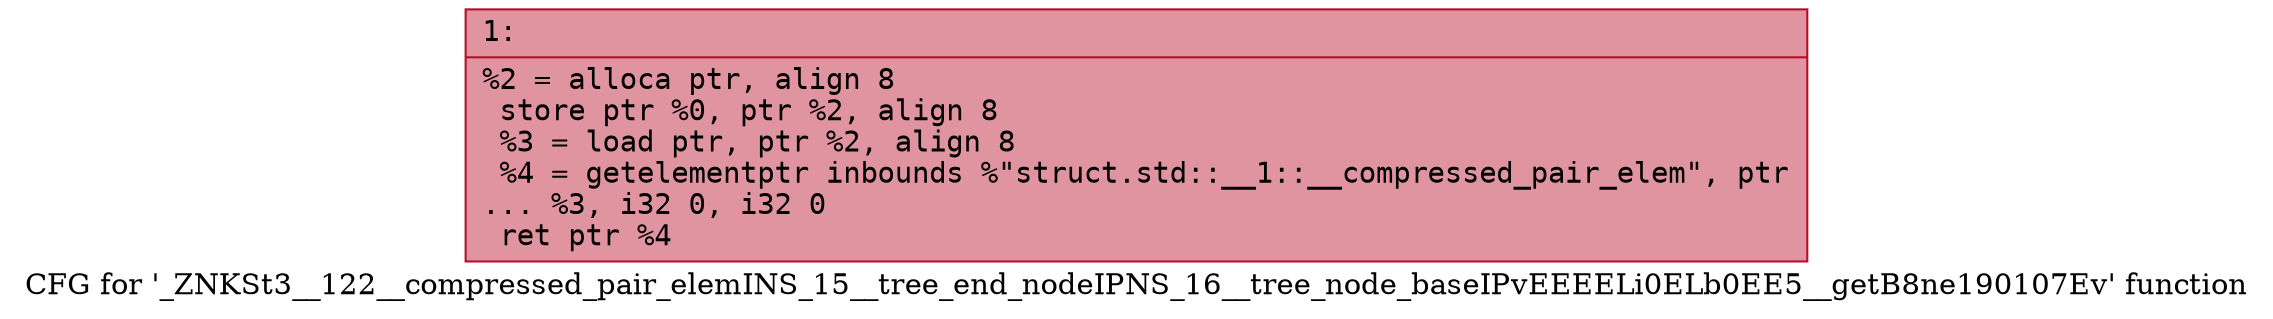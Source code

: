 digraph "CFG for '_ZNKSt3__122__compressed_pair_elemINS_15__tree_end_nodeIPNS_16__tree_node_baseIPvEEEELi0ELb0EE5__getB8ne190107Ev' function" {
	label="CFG for '_ZNKSt3__122__compressed_pair_elemINS_15__tree_end_nodeIPNS_16__tree_node_baseIPvEEEELi0ELb0EE5__getB8ne190107Ev' function";

	Node0x600001383570 [shape=record,color="#b70d28ff", style=filled, fillcolor="#b70d2870" fontname="Courier",label="{1:\l|  %2 = alloca ptr, align 8\l  store ptr %0, ptr %2, align 8\l  %3 = load ptr, ptr %2, align 8\l  %4 = getelementptr inbounds %\"struct.std::__1::__compressed_pair_elem\", ptr\l... %3, i32 0, i32 0\l  ret ptr %4\l}"];
}
